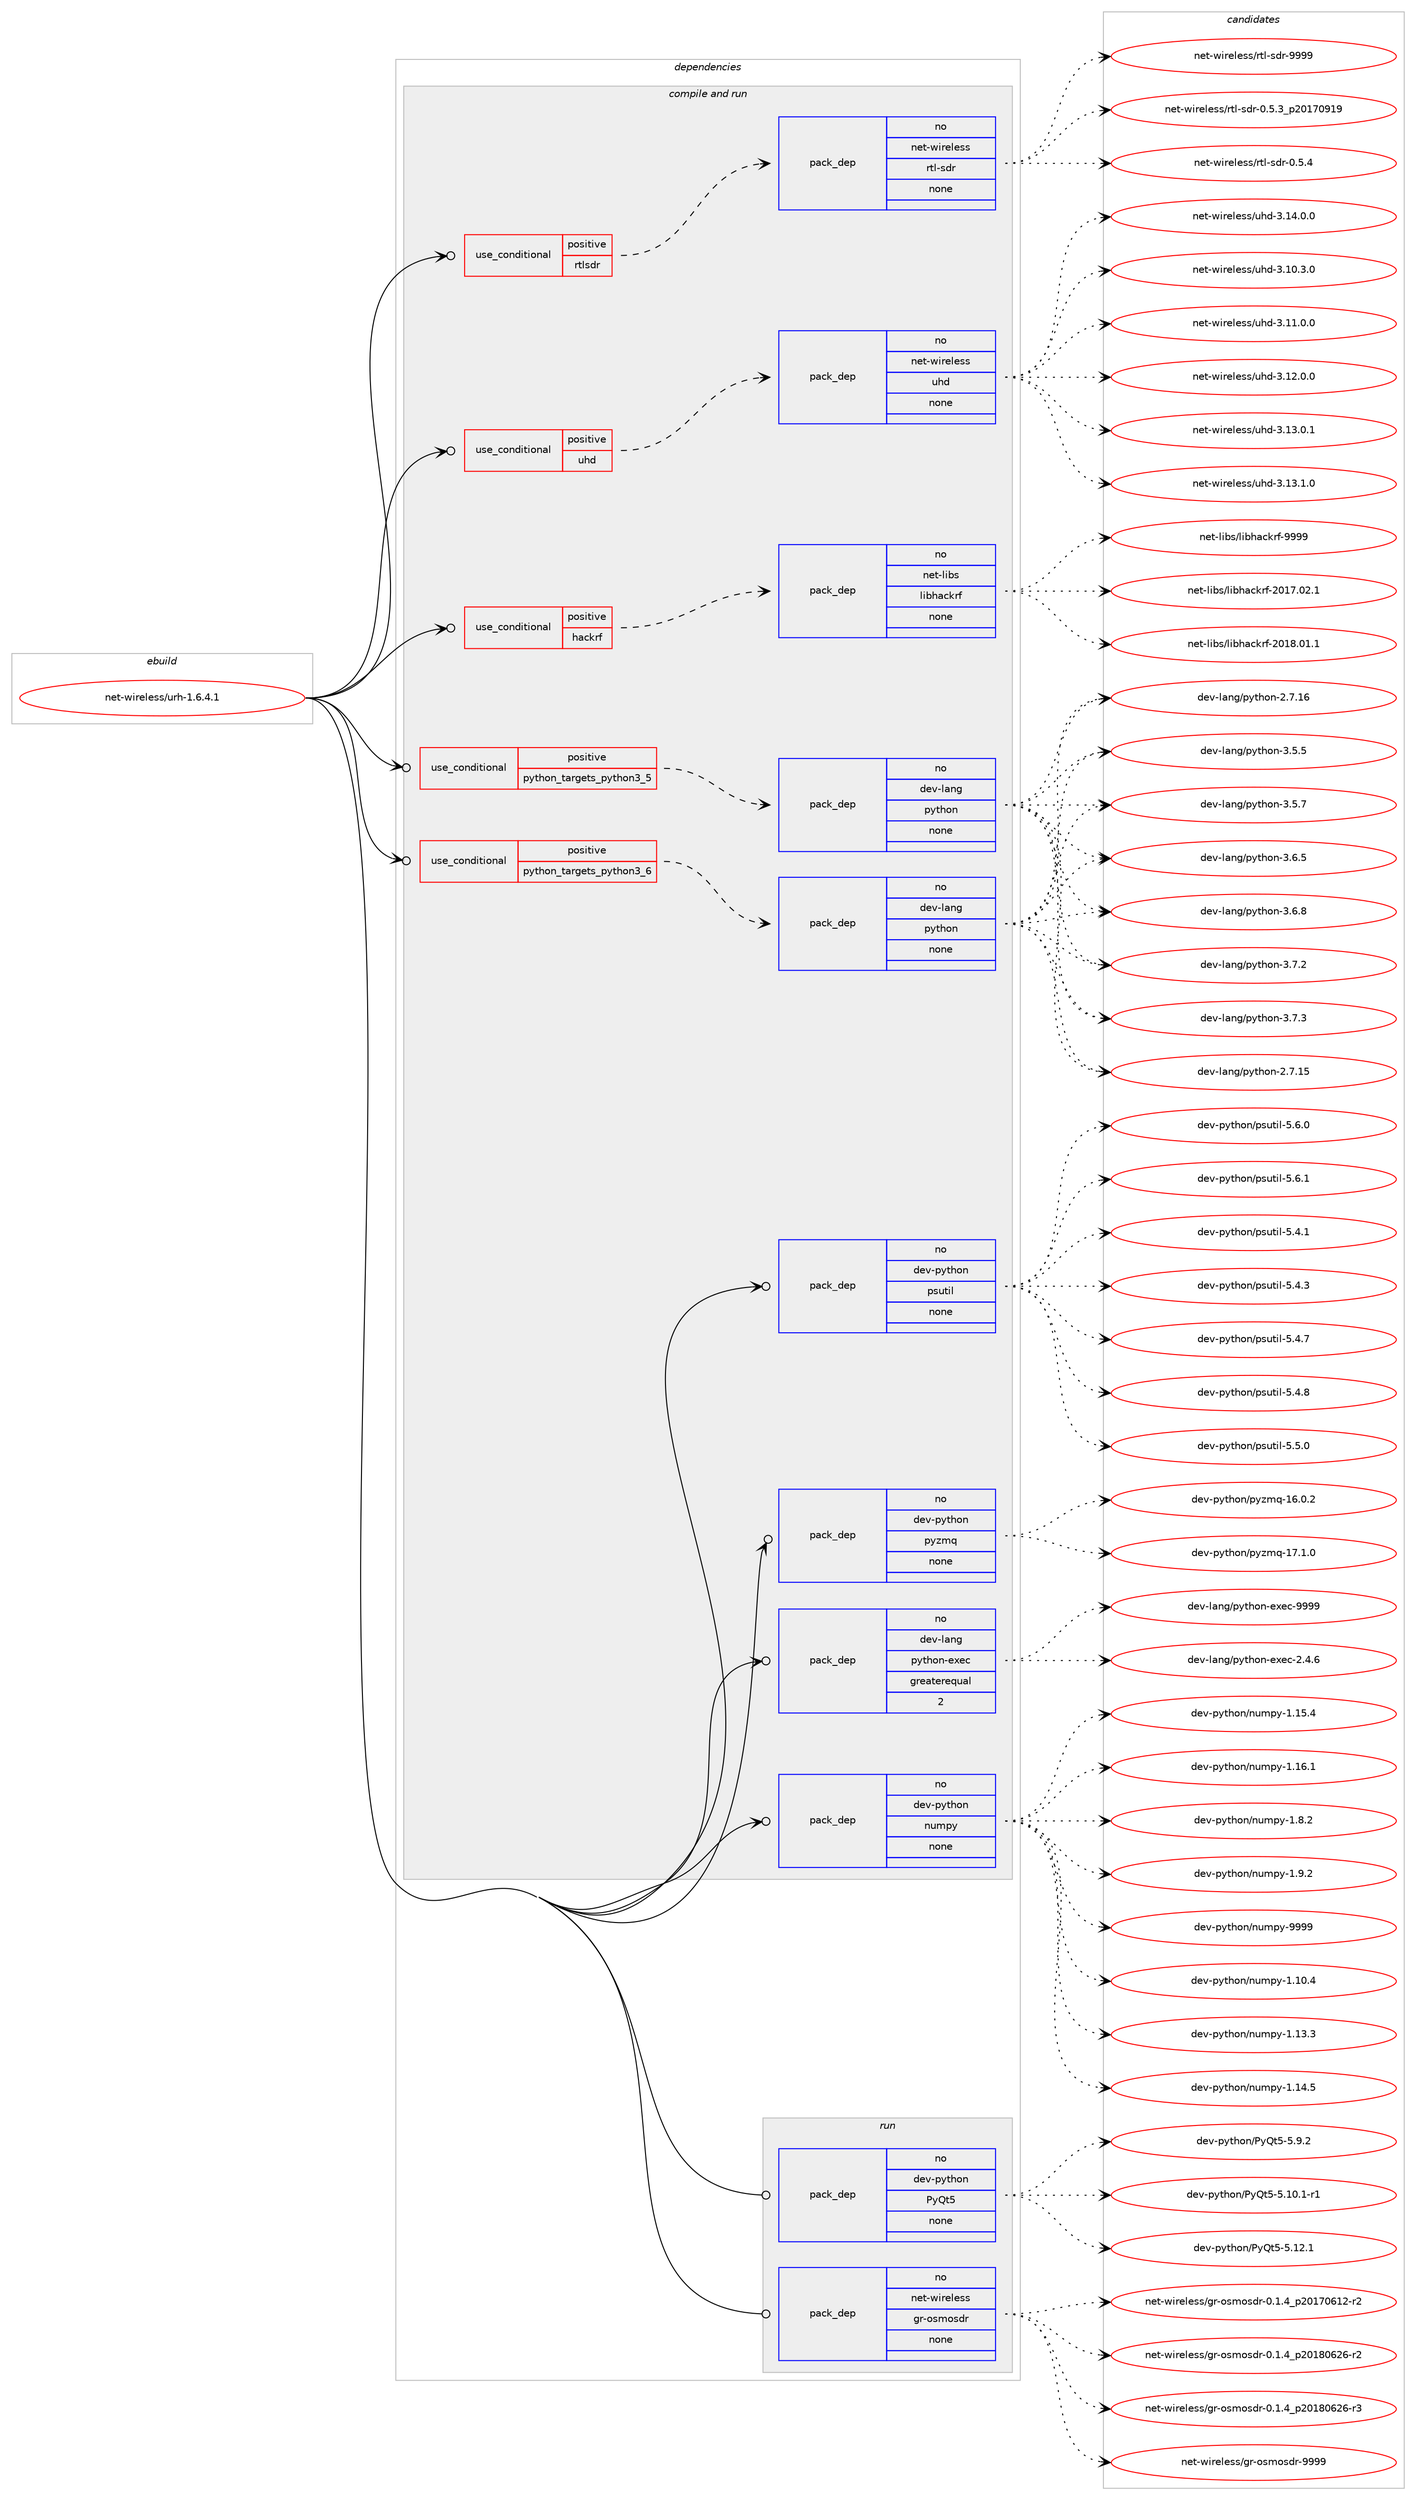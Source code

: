 digraph prolog {

# *************
# Graph options
# *************

newrank=true;
concentrate=true;
compound=true;
graph [rankdir=LR,fontname=Helvetica,fontsize=10,ranksep=1.5];#, ranksep=2.5, nodesep=0.2];
edge  [arrowhead=vee];
node  [fontname=Helvetica,fontsize=10];

# **********
# The ebuild
# **********

subgraph cluster_leftcol {
color=gray;
rank=same;
label=<<i>ebuild</i>>;
id [label="net-wireless/urh-1.6.4.1", color=red, width=4, href="../net-wireless/urh-1.6.4.1.svg"];
}

# ****************
# The dependencies
# ****************

subgraph cluster_midcol {
color=gray;
label=<<i>dependencies</i>>;
subgraph cluster_compile {
fillcolor="#eeeeee";
style=filled;
label=<<i>compile</i>>;
}
subgraph cluster_compileandrun {
fillcolor="#eeeeee";
style=filled;
label=<<i>compile and run</i>>;
subgraph cond1008 {
dependency4021 [label=<<TABLE BORDER="0" CELLBORDER="1" CELLSPACING="0" CELLPADDING="4"><TR><TD ROWSPAN="3" CELLPADDING="10">use_conditional</TD></TR><TR><TD>positive</TD></TR><TR><TD>hackrf</TD></TR></TABLE>>, shape=none, color=red];
subgraph pack2954 {
dependency4022 [label=<<TABLE BORDER="0" CELLBORDER="1" CELLSPACING="0" CELLPADDING="4" WIDTH="220"><TR><TD ROWSPAN="6" CELLPADDING="30">pack_dep</TD></TR><TR><TD WIDTH="110">no</TD></TR><TR><TD>net-libs</TD></TR><TR><TD>libhackrf</TD></TR><TR><TD>none</TD></TR><TR><TD></TD></TR></TABLE>>, shape=none, color=blue];
}
dependency4021:e -> dependency4022:w [weight=20,style="dashed",arrowhead="vee"];
}
id:e -> dependency4021:w [weight=20,style="solid",arrowhead="odotvee"];
subgraph cond1009 {
dependency4023 [label=<<TABLE BORDER="0" CELLBORDER="1" CELLSPACING="0" CELLPADDING="4"><TR><TD ROWSPAN="3" CELLPADDING="10">use_conditional</TD></TR><TR><TD>positive</TD></TR><TR><TD>python_targets_python3_5</TD></TR></TABLE>>, shape=none, color=red];
subgraph pack2955 {
dependency4024 [label=<<TABLE BORDER="0" CELLBORDER="1" CELLSPACING="0" CELLPADDING="4" WIDTH="220"><TR><TD ROWSPAN="6" CELLPADDING="30">pack_dep</TD></TR><TR><TD WIDTH="110">no</TD></TR><TR><TD>dev-lang</TD></TR><TR><TD>python</TD></TR><TR><TD>none</TD></TR><TR><TD></TD></TR></TABLE>>, shape=none, color=blue];
}
dependency4023:e -> dependency4024:w [weight=20,style="dashed",arrowhead="vee"];
}
id:e -> dependency4023:w [weight=20,style="solid",arrowhead="odotvee"];
subgraph cond1010 {
dependency4025 [label=<<TABLE BORDER="0" CELLBORDER="1" CELLSPACING="0" CELLPADDING="4"><TR><TD ROWSPAN="3" CELLPADDING="10">use_conditional</TD></TR><TR><TD>positive</TD></TR><TR><TD>python_targets_python3_6</TD></TR></TABLE>>, shape=none, color=red];
subgraph pack2956 {
dependency4026 [label=<<TABLE BORDER="0" CELLBORDER="1" CELLSPACING="0" CELLPADDING="4" WIDTH="220"><TR><TD ROWSPAN="6" CELLPADDING="30">pack_dep</TD></TR><TR><TD WIDTH="110">no</TD></TR><TR><TD>dev-lang</TD></TR><TR><TD>python</TD></TR><TR><TD>none</TD></TR><TR><TD></TD></TR></TABLE>>, shape=none, color=blue];
}
dependency4025:e -> dependency4026:w [weight=20,style="dashed",arrowhead="vee"];
}
id:e -> dependency4025:w [weight=20,style="solid",arrowhead="odotvee"];
subgraph cond1011 {
dependency4027 [label=<<TABLE BORDER="0" CELLBORDER="1" CELLSPACING="0" CELLPADDING="4"><TR><TD ROWSPAN="3" CELLPADDING="10">use_conditional</TD></TR><TR><TD>positive</TD></TR><TR><TD>rtlsdr</TD></TR></TABLE>>, shape=none, color=red];
subgraph pack2957 {
dependency4028 [label=<<TABLE BORDER="0" CELLBORDER="1" CELLSPACING="0" CELLPADDING="4" WIDTH="220"><TR><TD ROWSPAN="6" CELLPADDING="30">pack_dep</TD></TR><TR><TD WIDTH="110">no</TD></TR><TR><TD>net-wireless</TD></TR><TR><TD>rtl-sdr</TD></TR><TR><TD>none</TD></TR><TR><TD></TD></TR></TABLE>>, shape=none, color=blue];
}
dependency4027:e -> dependency4028:w [weight=20,style="dashed",arrowhead="vee"];
}
id:e -> dependency4027:w [weight=20,style="solid",arrowhead="odotvee"];
subgraph cond1012 {
dependency4029 [label=<<TABLE BORDER="0" CELLBORDER="1" CELLSPACING="0" CELLPADDING="4"><TR><TD ROWSPAN="3" CELLPADDING="10">use_conditional</TD></TR><TR><TD>positive</TD></TR><TR><TD>uhd</TD></TR></TABLE>>, shape=none, color=red];
subgraph pack2958 {
dependency4030 [label=<<TABLE BORDER="0" CELLBORDER="1" CELLSPACING="0" CELLPADDING="4" WIDTH="220"><TR><TD ROWSPAN="6" CELLPADDING="30">pack_dep</TD></TR><TR><TD WIDTH="110">no</TD></TR><TR><TD>net-wireless</TD></TR><TR><TD>uhd</TD></TR><TR><TD>none</TD></TR><TR><TD></TD></TR></TABLE>>, shape=none, color=blue];
}
dependency4029:e -> dependency4030:w [weight=20,style="dashed",arrowhead="vee"];
}
id:e -> dependency4029:w [weight=20,style="solid",arrowhead="odotvee"];
subgraph pack2959 {
dependency4031 [label=<<TABLE BORDER="0" CELLBORDER="1" CELLSPACING="0" CELLPADDING="4" WIDTH="220"><TR><TD ROWSPAN="6" CELLPADDING="30">pack_dep</TD></TR><TR><TD WIDTH="110">no</TD></TR><TR><TD>dev-lang</TD></TR><TR><TD>python-exec</TD></TR><TR><TD>greaterequal</TD></TR><TR><TD>2</TD></TR></TABLE>>, shape=none, color=blue];
}
id:e -> dependency4031:w [weight=20,style="solid",arrowhead="odotvee"];
subgraph pack2960 {
dependency4032 [label=<<TABLE BORDER="0" CELLBORDER="1" CELLSPACING="0" CELLPADDING="4" WIDTH="220"><TR><TD ROWSPAN="6" CELLPADDING="30">pack_dep</TD></TR><TR><TD WIDTH="110">no</TD></TR><TR><TD>dev-python</TD></TR><TR><TD>numpy</TD></TR><TR><TD>none</TD></TR><TR><TD></TD></TR></TABLE>>, shape=none, color=blue];
}
id:e -> dependency4032:w [weight=20,style="solid",arrowhead="odotvee"];
subgraph pack2961 {
dependency4033 [label=<<TABLE BORDER="0" CELLBORDER="1" CELLSPACING="0" CELLPADDING="4" WIDTH="220"><TR><TD ROWSPAN="6" CELLPADDING="30">pack_dep</TD></TR><TR><TD WIDTH="110">no</TD></TR><TR><TD>dev-python</TD></TR><TR><TD>psutil</TD></TR><TR><TD>none</TD></TR><TR><TD></TD></TR></TABLE>>, shape=none, color=blue];
}
id:e -> dependency4033:w [weight=20,style="solid",arrowhead="odotvee"];
subgraph pack2962 {
dependency4034 [label=<<TABLE BORDER="0" CELLBORDER="1" CELLSPACING="0" CELLPADDING="4" WIDTH="220"><TR><TD ROWSPAN="6" CELLPADDING="30">pack_dep</TD></TR><TR><TD WIDTH="110">no</TD></TR><TR><TD>dev-python</TD></TR><TR><TD>pyzmq</TD></TR><TR><TD>none</TD></TR><TR><TD></TD></TR></TABLE>>, shape=none, color=blue];
}
id:e -> dependency4034:w [weight=20,style="solid",arrowhead="odotvee"];
}
subgraph cluster_run {
fillcolor="#eeeeee";
style=filled;
label=<<i>run</i>>;
subgraph pack2963 {
dependency4035 [label=<<TABLE BORDER="0" CELLBORDER="1" CELLSPACING="0" CELLPADDING="4" WIDTH="220"><TR><TD ROWSPAN="6" CELLPADDING="30">pack_dep</TD></TR><TR><TD WIDTH="110">no</TD></TR><TR><TD>dev-python</TD></TR><TR><TD>PyQt5</TD></TR><TR><TD>none</TD></TR><TR><TD></TD></TR></TABLE>>, shape=none, color=blue];
}
id:e -> dependency4035:w [weight=20,style="solid",arrowhead="odot"];
subgraph pack2964 {
dependency4036 [label=<<TABLE BORDER="0" CELLBORDER="1" CELLSPACING="0" CELLPADDING="4" WIDTH="220"><TR><TD ROWSPAN="6" CELLPADDING="30">pack_dep</TD></TR><TR><TD WIDTH="110">no</TD></TR><TR><TD>net-wireless</TD></TR><TR><TD>gr-osmosdr</TD></TR><TR><TD>none</TD></TR><TR><TD></TD></TR></TABLE>>, shape=none, color=blue];
}
id:e -> dependency4036:w [weight=20,style="solid",arrowhead="odot"];
}
}

# **************
# The candidates
# **************

subgraph cluster_choices {
rank=same;
color=gray;
label=<<i>candidates</i>>;

subgraph choice2954 {
color=black;
nodesep=1;
choice11010111645108105981154710810598104979910711410245504849554648504649 [label="net-libs/libhackrf-2017.02.1", color=red, width=4,href="../net-libs/libhackrf-2017.02.1.svg"];
choice11010111645108105981154710810598104979910711410245504849564648494649 [label="net-libs/libhackrf-2018.01.1", color=red, width=4,href="../net-libs/libhackrf-2018.01.1.svg"];
choice1101011164510810598115471081059810497991071141024557575757 [label="net-libs/libhackrf-9999", color=red, width=4,href="../net-libs/libhackrf-9999.svg"];
dependency4022:e -> choice11010111645108105981154710810598104979910711410245504849554648504649:w [style=dotted,weight="100"];
dependency4022:e -> choice11010111645108105981154710810598104979910711410245504849564648494649:w [style=dotted,weight="100"];
dependency4022:e -> choice1101011164510810598115471081059810497991071141024557575757:w [style=dotted,weight="100"];
}
subgraph choice2955 {
color=black;
nodesep=1;
choice10010111845108971101034711212111610411111045504655464953 [label="dev-lang/python-2.7.15", color=red, width=4,href="../dev-lang/python-2.7.15.svg"];
choice10010111845108971101034711212111610411111045504655464954 [label="dev-lang/python-2.7.16", color=red, width=4,href="../dev-lang/python-2.7.16.svg"];
choice100101118451089711010347112121116104111110455146534653 [label="dev-lang/python-3.5.5", color=red, width=4,href="../dev-lang/python-3.5.5.svg"];
choice100101118451089711010347112121116104111110455146534655 [label="dev-lang/python-3.5.7", color=red, width=4,href="../dev-lang/python-3.5.7.svg"];
choice100101118451089711010347112121116104111110455146544653 [label="dev-lang/python-3.6.5", color=red, width=4,href="../dev-lang/python-3.6.5.svg"];
choice100101118451089711010347112121116104111110455146544656 [label="dev-lang/python-3.6.8", color=red, width=4,href="../dev-lang/python-3.6.8.svg"];
choice100101118451089711010347112121116104111110455146554650 [label="dev-lang/python-3.7.2", color=red, width=4,href="../dev-lang/python-3.7.2.svg"];
choice100101118451089711010347112121116104111110455146554651 [label="dev-lang/python-3.7.3", color=red, width=4,href="../dev-lang/python-3.7.3.svg"];
dependency4024:e -> choice10010111845108971101034711212111610411111045504655464953:w [style=dotted,weight="100"];
dependency4024:e -> choice10010111845108971101034711212111610411111045504655464954:w [style=dotted,weight="100"];
dependency4024:e -> choice100101118451089711010347112121116104111110455146534653:w [style=dotted,weight="100"];
dependency4024:e -> choice100101118451089711010347112121116104111110455146534655:w [style=dotted,weight="100"];
dependency4024:e -> choice100101118451089711010347112121116104111110455146544653:w [style=dotted,weight="100"];
dependency4024:e -> choice100101118451089711010347112121116104111110455146544656:w [style=dotted,weight="100"];
dependency4024:e -> choice100101118451089711010347112121116104111110455146554650:w [style=dotted,weight="100"];
dependency4024:e -> choice100101118451089711010347112121116104111110455146554651:w [style=dotted,weight="100"];
}
subgraph choice2956 {
color=black;
nodesep=1;
choice10010111845108971101034711212111610411111045504655464953 [label="dev-lang/python-2.7.15", color=red, width=4,href="../dev-lang/python-2.7.15.svg"];
choice10010111845108971101034711212111610411111045504655464954 [label="dev-lang/python-2.7.16", color=red, width=4,href="../dev-lang/python-2.7.16.svg"];
choice100101118451089711010347112121116104111110455146534653 [label="dev-lang/python-3.5.5", color=red, width=4,href="../dev-lang/python-3.5.5.svg"];
choice100101118451089711010347112121116104111110455146534655 [label="dev-lang/python-3.5.7", color=red, width=4,href="../dev-lang/python-3.5.7.svg"];
choice100101118451089711010347112121116104111110455146544653 [label="dev-lang/python-3.6.5", color=red, width=4,href="../dev-lang/python-3.6.5.svg"];
choice100101118451089711010347112121116104111110455146544656 [label="dev-lang/python-3.6.8", color=red, width=4,href="../dev-lang/python-3.6.8.svg"];
choice100101118451089711010347112121116104111110455146554650 [label="dev-lang/python-3.7.2", color=red, width=4,href="../dev-lang/python-3.7.2.svg"];
choice100101118451089711010347112121116104111110455146554651 [label="dev-lang/python-3.7.3", color=red, width=4,href="../dev-lang/python-3.7.3.svg"];
dependency4026:e -> choice10010111845108971101034711212111610411111045504655464953:w [style=dotted,weight="100"];
dependency4026:e -> choice10010111845108971101034711212111610411111045504655464954:w [style=dotted,weight="100"];
dependency4026:e -> choice100101118451089711010347112121116104111110455146534653:w [style=dotted,weight="100"];
dependency4026:e -> choice100101118451089711010347112121116104111110455146534655:w [style=dotted,weight="100"];
dependency4026:e -> choice100101118451089711010347112121116104111110455146544653:w [style=dotted,weight="100"];
dependency4026:e -> choice100101118451089711010347112121116104111110455146544656:w [style=dotted,weight="100"];
dependency4026:e -> choice100101118451089711010347112121116104111110455146554650:w [style=dotted,weight="100"];
dependency4026:e -> choice100101118451089711010347112121116104111110455146554651:w [style=dotted,weight="100"];
}
subgraph choice2957 {
color=black;
nodesep=1;
choice110101116451191051141011081011151154711411610845115100114454846534651951125048495548574957 [label="net-wireless/rtl-sdr-0.5.3_p20170919", color=red, width=4,href="../net-wireless/rtl-sdr-0.5.3_p20170919.svg"];
choice110101116451191051141011081011151154711411610845115100114454846534652 [label="net-wireless/rtl-sdr-0.5.4", color=red, width=4,href="../net-wireless/rtl-sdr-0.5.4.svg"];
choice1101011164511910511410110810111511547114116108451151001144557575757 [label="net-wireless/rtl-sdr-9999", color=red, width=4,href="../net-wireless/rtl-sdr-9999.svg"];
dependency4028:e -> choice110101116451191051141011081011151154711411610845115100114454846534651951125048495548574957:w [style=dotted,weight="100"];
dependency4028:e -> choice110101116451191051141011081011151154711411610845115100114454846534652:w [style=dotted,weight="100"];
dependency4028:e -> choice1101011164511910511410110810111511547114116108451151001144557575757:w [style=dotted,weight="100"];
}
subgraph choice2958 {
color=black;
nodesep=1;
choice1101011164511910511410110810111511547117104100455146494846514648 [label="net-wireless/uhd-3.10.3.0", color=red, width=4,href="../net-wireless/uhd-3.10.3.0.svg"];
choice1101011164511910511410110810111511547117104100455146494946484648 [label="net-wireless/uhd-3.11.0.0", color=red, width=4,href="../net-wireless/uhd-3.11.0.0.svg"];
choice1101011164511910511410110810111511547117104100455146495046484648 [label="net-wireless/uhd-3.12.0.0", color=red, width=4,href="../net-wireless/uhd-3.12.0.0.svg"];
choice1101011164511910511410110810111511547117104100455146495146484649 [label="net-wireless/uhd-3.13.0.1", color=red, width=4,href="../net-wireless/uhd-3.13.0.1.svg"];
choice1101011164511910511410110810111511547117104100455146495146494648 [label="net-wireless/uhd-3.13.1.0", color=red, width=4,href="../net-wireless/uhd-3.13.1.0.svg"];
choice1101011164511910511410110810111511547117104100455146495246484648 [label="net-wireless/uhd-3.14.0.0", color=red, width=4,href="../net-wireless/uhd-3.14.0.0.svg"];
dependency4030:e -> choice1101011164511910511410110810111511547117104100455146494846514648:w [style=dotted,weight="100"];
dependency4030:e -> choice1101011164511910511410110810111511547117104100455146494946484648:w [style=dotted,weight="100"];
dependency4030:e -> choice1101011164511910511410110810111511547117104100455146495046484648:w [style=dotted,weight="100"];
dependency4030:e -> choice1101011164511910511410110810111511547117104100455146495146484649:w [style=dotted,weight="100"];
dependency4030:e -> choice1101011164511910511410110810111511547117104100455146495146494648:w [style=dotted,weight="100"];
dependency4030:e -> choice1101011164511910511410110810111511547117104100455146495246484648:w [style=dotted,weight="100"];
}
subgraph choice2959 {
color=black;
nodesep=1;
choice1001011184510897110103471121211161041111104510112010199455046524654 [label="dev-lang/python-exec-2.4.6", color=red, width=4,href="../dev-lang/python-exec-2.4.6.svg"];
choice10010111845108971101034711212111610411111045101120101994557575757 [label="dev-lang/python-exec-9999", color=red, width=4,href="../dev-lang/python-exec-9999.svg"];
dependency4031:e -> choice1001011184510897110103471121211161041111104510112010199455046524654:w [style=dotted,weight="100"];
dependency4031:e -> choice10010111845108971101034711212111610411111045101120101994557575757:w [style=dotted,weight="100"];
}
subgraph choice2960 {
color=black;
nodesep=1;
choice100101118451121211161041111104711011710911212145494649484652 [label="dev-python/numpy-1.10.4", color=red, width=4,href="../dev-python/numpy-1.10.4.svg"];
choice100101118451121211161041111104711011710911212145494649514651 [label="dev-python/numpy-1.13.3", color=red, width=4,href="../dev-python/numpy-1.13.3.svg"];
choice100101118451121211161041111104711011710911212145494649524653 [label="dev-python/numpy-1.14.5", color=red, width=4,href="../dev-python/numpy-1.14.5.svg"];
choice100101118451121211161041111104711011710911212145494649534652 [label="dev-python/numpy-1.15.4", color=red, width=4,href="../dev-python/numpy-1.15.4.svg"];
choice100101118451121211161041111104711011710911212145494649544649 [label="dev-python/numpy-1.16.1", color=red, width=4,href="../dev-python/numpy-1.16.1.svg"];
choice1001011184511212111610411111047110117109112121454946564650 [label="dev-python/numpy-1.8.2", color=red, width=4,href="../dev-python/numpy-1.8.2.svg"];
choice1001011184511212111610411111047110117109112121454946574650 [label="dev-python/numpy-1.9.2", color=red, width=4,href="../dev-python/numpy-1.9.2.svg"];
choice10010111845112121116104111110471101171091121214557575757 [label="dev-python/numpy-9999", color=red, width=4,href="../dev-python/numpy-9999.svg"];
dependency4032:e -> choice100101118451121211161041111104711011710911212145494649484652:w [style=dotted,weight="100"];
dependency4032:e -> choice100101118451121211161041111104711011710911212145494649514651:w [style=dotted,weight="100"];
dependency4032:e -> choice100101118451121211161041111104711011710911212145494649524653:w [style=dotted,weight="100"];
dependency4032:e -> choice100101118451121211161041111104711011710911212145494649534652:w [style=dotted,weight="100"];
dependency4032:e -> choice100101118451121211161041111104711011710911212145494649544649:w [style=dotted,weight="100"];
dependency4032:e -> choice1001011184511212111610411111047110117109112121454946564650:w [style=dotted,weight="100"];
dependency4032:e -> choice1001011184511212111610411111047110117109112121454946574650:w [style=dotted,weight="100"];
dependency4032:e -> choice10010111845112121116104111110471101171091121214557575757:w [style=dotted,weight="100"];
}
subgraph choice2961 {
color=black;
nodesep=1;
choice1001011184511212111610411111047112115117116105108455346524649 [label="dev-python/psutil-5.4.1", color=red, width=4,href="../dev-python/psutil-5.4.1.svg"];
choice1001011184511212111610411111047112115117116105108455346524651 [label="dev-python/psutil-5.4.3", color=red, width=4,href="../dev-python/psutil-5.4.3.svg"];
choice1001011184511212111610411111047112115117116105108455346524655 [label="dev-python/psutil-5.4.7", color=red, width=4,href="../dev-python/psutil-5.4.7.svg"];
choice1001011184511212111610411111047112115117116105108455346524656 [label="dev-python/psutil-5.4.8", color=red, width=4,href="../dev-python/psutil-5.4.8.svg"];
choice1001011184511212111610411111047112115117116105108455346534648 [label="dev-python/psutil-5.5.0", color=red, width=4,href="../dev-python/psutil-5.5.0.svg"];
choice1001011184511212111610411111047112115117116105108455346544648 [label="dev-python/psutil-5.6.0", color=red, width=4,href="../dev-python/psutil-5.6.0.svg"];
choice1001011184511212111610411111047112115117116105108455346544649 [label="dev-python/psutil-5.6.1", color=red, width=4,href="../dev-python/psutil-5.6.1.svg"];
dependency4033:e -> choice1001011184511212111610411111047112115117116105108455346524649:w [style=dotted,weight="100"];
dependency4033:e -> choice1001011184511212111610411111047112115117116105108455346524651:w [style=dotted,weight="100"];
dependency4033:e -> choice1001011184511212111610411111047112115117116105108455346524655:w [style=dotted,weight="100"];
dependency4033:e -> choice1001011184511212111610411111047112115117116105108455346524656:w [style=dotted,weight="100"];
dependency4033:e -> choice1001011184511212111610411111047112115117116105108455346534648:w [style=dotted,weight="100"];
dependency4033:e -> choice1001011184511212111610411111047112115117116105108455346544648:w [style=dotted,weight="100"];
dependency4033:e -> choice1001011184511212111610411111047112115117116105108455346544649:w [style=dotted,weight="100"];
}
subgraph choice2962 {
color=black;
nodesep=1;
choice100101118451121211161041111104711212112210911345495446484650 [label="dev-python/pyzmq-16.0.2", color=red, width=4,href="../dev-python/pyzmq-16.0.2.svg"];
choice100101118451121211161041111104711212112210911345495546494648 [label="dev-python/pyzmq-17.1.0", color=red, width=4,href="../dev-python/pyzmq-17.1.0.svg"];
dependency4034:e -> choice100101118451121211161041111104711212112210911345495446484650:w [style=dotted,weight="100"];
dependency4034:e -> choice100101118451121211161041111104711212112210911345495546494648:w [style=dotted,weight="100"];
}
subgraph choice2963 {
color=black;
nodesep=1;
choice1001011184511212111610411111047801218111653455346494846494511449 [label="dev-python/PyQt5-5.10.1-r1", color=red, width=4,href="../dev-python/PyQt5-5.10.1-r1.svg"];
choice100101118451121211161041111104780121811165345534649504649 [label="dev-python/PyQt5-5.12.1", color=red, width=4,href="../dev-python/PyQt5-5.12.1.svg"];
choice1001011184511212111610411111047801218111653455346574650 [label="dev-python/PyQt5-5.9.2", color=red, width=4,href="../dev-python/PyQt5-5.9.2.svg"];
dependency4035:e -> choice1001011184511212111610411111047801218111653455346494846494511449:w [style=dotted,weight="100"];
dependency4035:e -> choice100101118451121211161041111104780121811165345534649504649:w [style=dotted,weight="100"];
dependency4035:e -> choice1001011184511212111610411111047801218111653455346574650:w [style=dotted,weight="100"];
}
subgraph choice2964 {
color=black;
nodesep=1;
choice1101011164511910511410110810111511547103114451111151091111151001144548464946529511250484955485449504511450 [label="net-wireless/gr-osmosdr-0.1.4_p20170612-r2", color=red, width=4,href="../net-wireless/gr-osmosdr-0.1.4_p20170612-r2.svg"];
choice1101011164511910511410110810111511547103114451111151091111151001144548464946529511250484956485450544511450 [label="net-wireless/gr-osmosdr-0.1.4_p20180626-r2", color=red, width=4,href="../net-wireless/gr-osmosdr-0.1.4_p20180626-r2.svg"];
choice1101011164511910511410110810111511547103114451111151091111151001144548464946529511250484956485450544511451 [label="net-wireless/gr-osmosdr-0.1.4_p20180626-r3", color=red, width=4,href="../net-wireless/gr-osmosdr-0.1.4_p20180626-r3.svg"];
choice1101011164511910511410110810111511547103114451111151091111151001144557575757 [label="net-wireless/gr-osmosdr-9999", color=red, width=4,href="../net-wireless/gr-osmosdr-9999.svg"];
dependency4036:e -> choice1101011164511910511410110810111511547103114451111151091111151001144548464946529511250484955485449504511450:w [style=dotted,weight="100"];
dependency4036:e -> choice1101011164511910511410110810111511547103114451111151091111151001144548464946529511250484956485450544511450:w [style=dotted,weight="100"];
dependency4036:e -> choice1101011164511910511410110810111511547103114451111151091111151001144548464946529511250484956485450544511451:w [style=dotted,weight="100"];
dependency4036:e -> choice1101011164511910511410110810111511547103114451111151091111151001144557575757:w [style=dotted,weight="100"];
}
}

}
